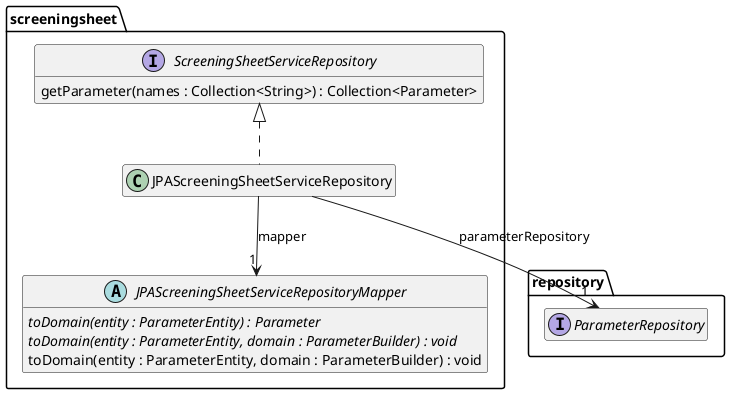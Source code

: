 @startuml Ebene3.png
hide empty members

package repository {
    interface ParameterRepository
}

package screeningsheet {
    interface ScreeningSheetServiceRepository {
        getParameter(names : Collection<String>) : Collection<Parameter>
    }

    abstract class JPAScreeningSheetServiceRepositoryMapper {
        {abstract} toDomain(entity : ParameterEntity) : Parameter
        {abstract} toDomain(entity : ParameterEntity, domain : ParameterBuilder) : void
        toDomain(entity : ParameterEntity, domain : ParameterBuilder) : void
    }

    class JPAScreeningSheetServiceRepository {
    }
    ScreeningSheetServiceRepository <|.. JPAScreeningSheetServiceRepository
    JPAScreeningSheetServiceRepository --> "1" JPAScreeningSheetServiceRepositoryMapper : mapper
    JPAScreeningSheetServiceRepository --> "1" ParameterRepository : parameterRepository

}
@enduml